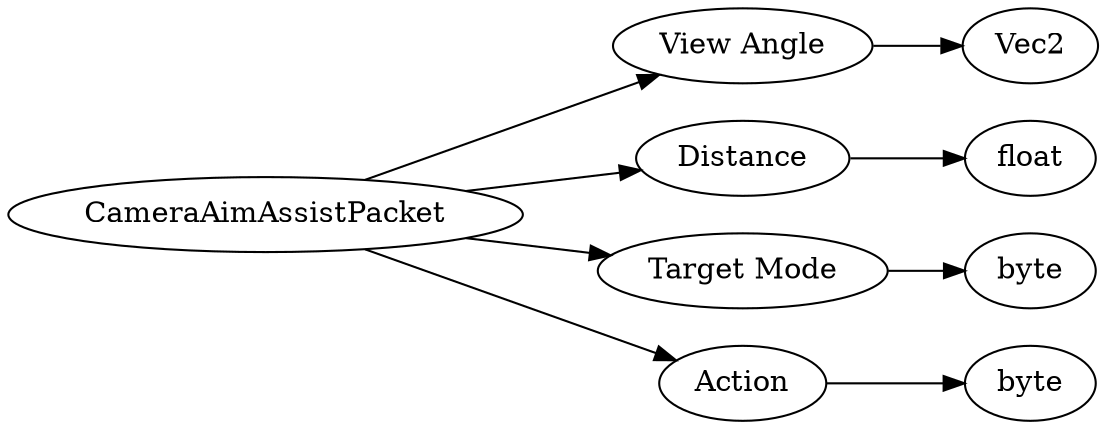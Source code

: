 digraph "CameraAimAssistPacket" {
rankdir = LR
0
0 -> 1
1 -> 2
0 -> 3
3 -> 4
0 -> 5
5 -> 6
0 -> 7
7 -> 8

0 [label="CameraAimAssistPacket",comment="name: \"CameraAimAssistPacket\", typeName: \"\", id: 0, branchId: 316, recurseId: -1, attributes: 0, notes: \"\""];
1 [label="View Angle",comment="name: \"View Angle\", typeName: \"Vec2\", id: 1, branchId: 0, recurseId: -1, attributes: 256, notes: \"\""];
2 [label="Vec2",comment="name: \"Vec2\", typeName: \"\", id: 2, branchId: 0, recurseId: -1, attributes: 512, notes: \"\""];
3 [label="Distance",comment="name: \"Distance\", typeName: \"\", id: 3, branchId: 0, recurseId: -1, attributes: 0, notes: \"\""];
4 [label="float",comment="name: \"float\", typeName: \"\", id: 4, branchId: 0, recurseId: -1, attributes: 512, notes: \"\""];
5 [label="Target Mode",comment="name: \"Target Mode\", typeName: \"\", id: 5, branchId: 0, recurseId: -1, attributes: 0, notes: \"\""];
6 [label="byte",comment="name: \"byte\", typeName: \"\", id: 6, branchId: 0, recurseId: -1, attributes: 512, notes: \"\""];
7 [label="Action",comment="name: \"Action\", typeName: \"\", id: 7, branchId: 0, recurseId: -1, attributes: 0, notes: \"\""];
8 [label="byte",comment="name: \"byte\", typeName: \"\", id: 8, branchId: 0, recurseId: -1, attributes: 512, notes: \"\""];
{ rank = max;2;4;6;8}

}
